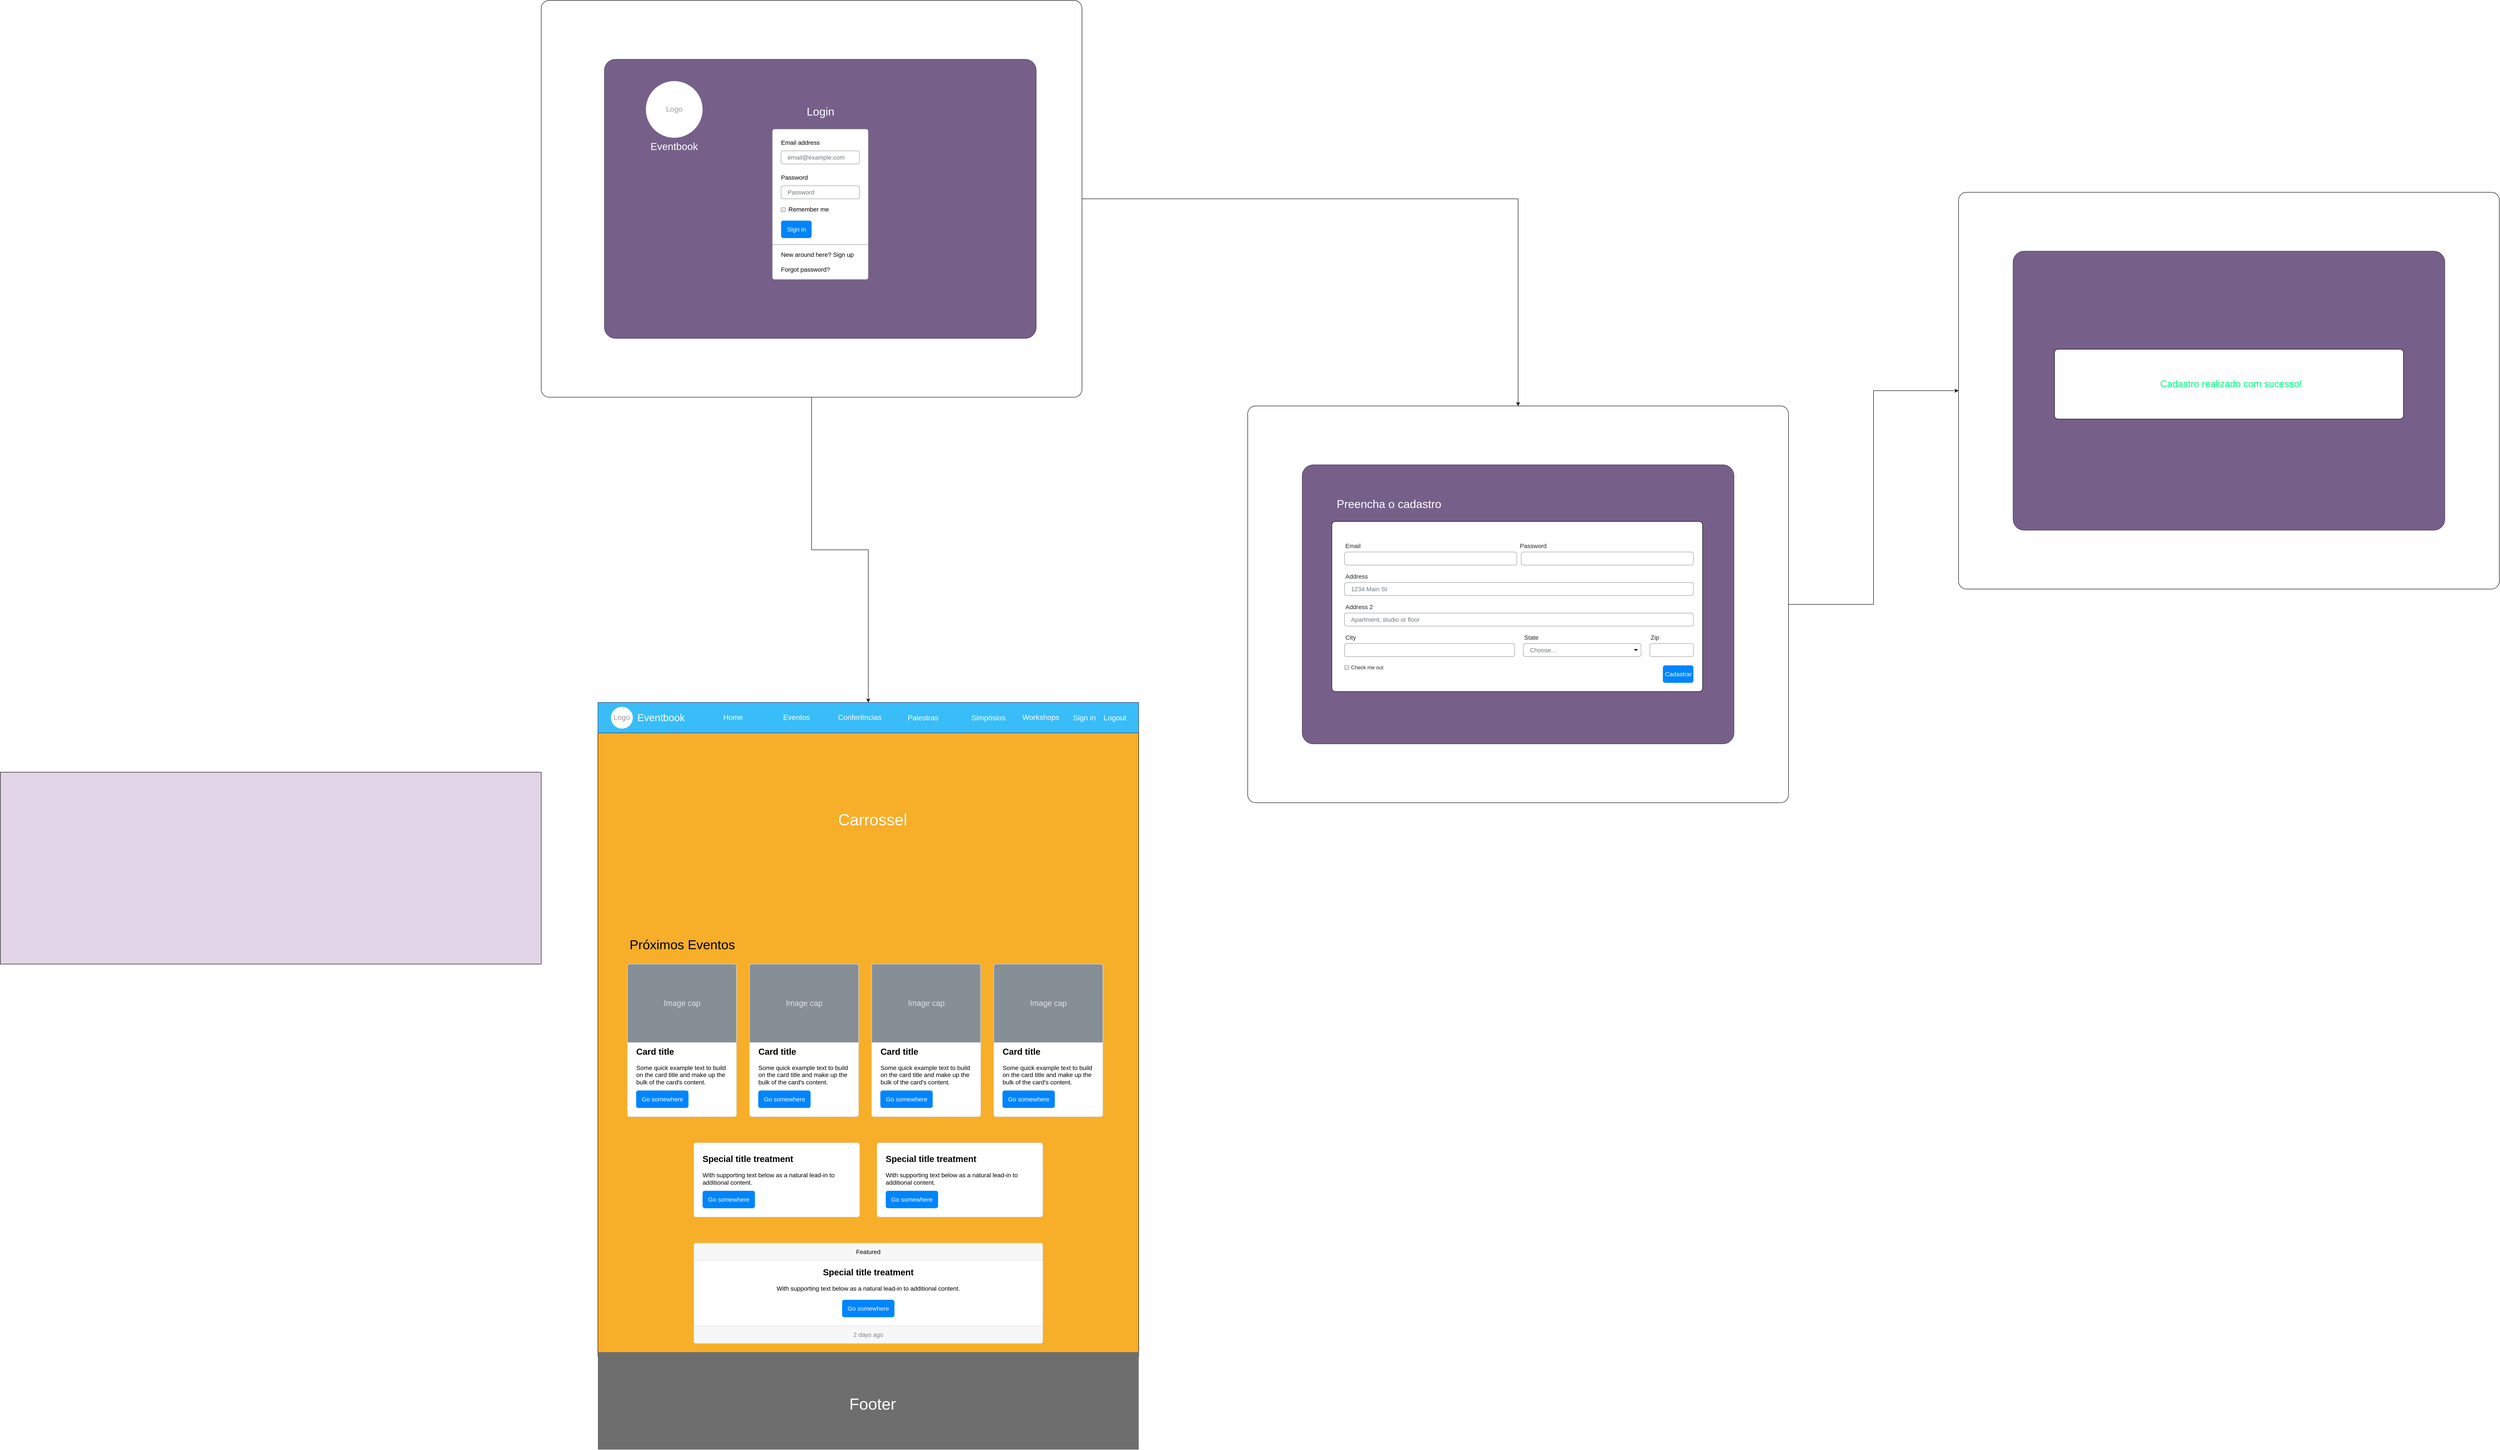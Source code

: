 <mxfile version="13.6.6" type="github"><diagram name="Page-1" id="c9db0220-8083-56f3-ca83-edcdcd058819"><mxGraphModel dx="2975" dy="2793.5" grid="1" gridSize="10" guides="1" tooltips="1" connect="1" arrows="1" fold="1" page="1" pageScale="1.5" pageWidth="826" pageHeight="1169" background="#ffffff" math="0" shadow="0"><root><mxCell id="0" style=";html=1;"/><mxCell id="1" style=";html=1;" parent="0"/><mxCell id="NKXI5M5k-VEo9D9QixPS-120" style="edgeStyle=orthogonalEdgeStyle;rounded=0;orthogonalLoop=1;jettySize=auto;html=1;exitX=1;exitY=0.5;exitDx=0;exitDy=0;fontFamily=Helvetica;fontSize=22;fontColor=#00FF80;" parent="1" source="NKXI5M5k-VEo9D9QixPS-78" target="NKXI5M5k-VEo9D9QixPS-93" edge="1"><mxGeometry relative="1" as="geometry"/></mxCell><mxCell id="NKXI5M5k-VEo9D9QixPS-119" style="edgeStyle=orthogonalEdgeStyle;rounded=0;orthogonalLoop=1;jettySize=auto;html=1;exitX=1;exitY=0.5;exitDx=0;exitDy=0;fontFamily=Helvetica;fontSize=22;fontColor=#00FF80;" parent="1" source="NKXI5M5k-VEo9D9QixPS-48" target="NKXI5M5k-VEo9D9QixPS-78" edge="1"><mxGeometry relative="1" as="geometry"/></mxCell><mxCell id="NKXI5M5k-VEo9D9QixPS-121" style="edgeStyle=orthogonalEdgeStyle;rounded=0;orthogonalLoop=1;jettySize=auto;html=1;exitX=0.5;exitY=1;exitDx=0;exitDy=0;entryX=0.5;entryY=0;entryDx=0;entryDy=0;fontFamily=Helvetica;fontSize=22;fontColor=#00FF80;" parent="1" source="NKXI5M5k-VEo9D9QixPS-48" target="NKXI5M5k-VEo9D9QixPS-1" edge="1"><mxGeometry relative="1" as="geometry"/></mxCell><mxCell id="NKXI5M5k-VEo9D9QixPS-132" value="" style="group" parent="1" vertex="1" connectable="0"><mxGeometry x="3330" y="-1250" width="1240" height="950" as="geometry"/></mxCell><mxCell id="NKXI5M5k-VEo9D9QixPS-93" value="" style="rounded=1;whiteSpace=wrap;html=1;fontFamily=Helvetica;fontSize=17;fontColor=#999999;arcSize=2;" parent="NKXI5M5k-VEo9D9QixPS-132" vertex="1"><mxGeometry width="1240" height="910" as="geometry"/></mxCell><mxCell id="NKXI5M5k-VEo9D9QixPS-131" value="" style="group" parent="NKXI5M5k-VEo9D9QixPS-132" vertex="1" connectable="0"><mxGeometry x="125" y="135" width="990" height="815" as="geometry"/></mxCell><mxCell id="NKXI5M5k-VEo9D9QixPS-95" value="" style="rounded=1;whiteSpace=wrap;html=1;fillColor=#76608a;strokeColor=#432D57;fontColor=#ffffff;spacing=2;arcSize=4;" parent="NKXI5M5k-VEo9D9QixPS-131" vertex="1"><mxGeometry width="990" height="640" as="geometry"/></mxCell><mxCell id="NKXI5M5k-VEo9D9QixPS-115" value="Preencha o cadastro" style="text;html=1;strokeColor=none;fillColor=none;align=center;verticalAlign=middle;whiteSpace=wrap;rounded=0;fontFamily=Helvetica;fontSize=22;fontColor=#FFFFFF;" parent="NKXI5M5k-VEo9D9QixPS-131" vertex="1"><mxGeometry x="53" y="795" width="170" height="20" as="geometry"/></mxCell><mxCell id="NKXI5M5k-VEo9D9QixPS-118" value="&lt;font style=&quot;font-size: 22px&quot;&gt;Cadastro realizado com sucesso!&lt;/font&gt;" style="html=1;shadow=0;dashed=0;shape=mxgraph.bootstrap.rrect;rSize=8;strokeWidth=1;fillColor=#FEFEFE;whiteSpace=wrap;align=center;verticalAlign=middle;spacingLeft=10;rounded=1;fontSize=22;fontColor=#00FF80;" parent="NKXI5M5k-VEo9D9QixPS-131" vertex="1"><mxGeometry x="95" y="225" width="800" height="160" as="geometry"/></mxCell><mxCell id="NKXI5M5k-VEo9D9QixPS-135" value="" style="group" parent="1" vertex="1" connectable="0"><mxGeometry x="1700" y="-760" width="1240" height="910" as="geometry"/></mxCell><mxCell id="NKXI5M5k-VEo9D9QixPS-78" value="" style="rounded=1;whiteSpace=wrap;html=1;fontFamily=Helvetica;fontSize=17;fontColor=#999999;arcSize=2;" parent="NKXI5M5k-VEo9D9QixPS-135" vertex="1"><mxGeometry width="1240" height="910" as="geometry"/></mxCell><mxCell id="NKXI5M5k-VEo9D9QixPS-134" value="" style="group" parent="NKXI5M5k-VEo9D9QixPS-135" vertex="1" connectable="0"><mxGeometry x="125" y="135" width="990" height="640" as="geometry"/></mxCell><mxCell id="NKXI5M5k-VEo9D9QixPS-133" value="" style="group" parent="NKXI5M5k-VEo9D9QixPS-134" vertex="1" connectable="0"><mxGeometry width="990" height="640" as="geometry"/></mxCell><mxCell id="NKXI5M5k-VEo9D9QixPS-84" value="" style="group" parent="NKXI5M5k-VEo9D9QixPS-133" vertex="1" connectable="0"><mxGeometry width="990" height="640" as="geometry"/></mxCell><mxCell id="NKXI5M5k-VEo9D9QixPS-77" value="" style="rounded=1;whiteSpace=wrap;html=1;fillColor=#76608a;strokeColor=#432D57;fontColor=#ffffff;spacing=2;arcSize=4;" parent="NKXI5M5k-VEo9D9QixPS-84" vertex="1"><mxGeometry width="990" height="640" as="geometry"/></mxCell><mxCell id="NKXI5M5k-VEo9D9QixPS-80" value="" style="group" parent="NKXI5M5k-VEo9D9QixPS-84" vertex="1" connectable="0"><mxGeometry x="68" y="130" width="850" height="390" as="geometry"/></mxCell><mxCell id="NKXI5M5k-VEo9D9QixPS-79" value="" style="rounded=1;whiteSpace=wrap;html=1;fontFamily=Helvetica;fontSize=17;fontColor=#FFFFFF;arcSize=2;" parent="NKXI5M5k-VEo9D9QixPS-80" vertex="1"><mxGeometry width="850" height="390" as="geometry"/></mxCell><mxCell id="NKXI5M5k-VEo9D9QixPS-60" value="Email" style="fillColor=none;strokeColor=none;align=left;fontSize=14;fontColor=#212529;rounded=1;" parent="NKXI5M5k-VEo9D9QixPS-80" vertex="1"><mxGeometry x="29" y="40" width="400" height="30" as="geometry"/></mxCell><mxCell id="NKXI5M5k-VEo9D9QixPS-61" value="" style="html=1;shadow=0;dashed=0;shape=mxgraph.bootstrap.rrect;rSize=5;fillColor=none;strokeColor=#999999;align=left;spacing=15;fontSize=14;fontColor=#6C767D;rounded=1;" parent="NKXI5M5k-VEo9D9QixPS-80" vertex="1"><mxGeometry x="29" y="70" width="395" height="30" as="geometry"/></mxCell><mxCell id="NKXI5M5k-VEo9D9QixPS-62" value="Password" style="fillColor=none;strokeColor=none;align=left;fontSize=14;fontColor=#212529;rounded=1;" parent="NKXI5M5k-VEo9D9QixPS-80" vertex="1"><mxGeometry x="429" y="40" width="400" height="30" as="geometry"/></mxCell><mxCell id="NKXI5M5k-VEo9D9QixPS-63" value="" style="html=1;shadow=0;dashed=0;shape=mxgraph.bootstrap.rrect;rSize=5;fillColor=none;strokeColor=#999999;align=left;spacing=15;fontSize=14;fontColor=#6C767D;rounded=1;" parent="NKXI5M5k-VEo9D9QixPS-80" vertex="1"><mxGeometry x="434" y="70" width="395" height="30" as="geometry"/></mxCell><mxCell id="NKXI5M5k-VEo9D9QixPS-64" value="Address" style="fillColor=none;strokeColor=none;align=left;fontSize=14;fontColor=#212529;rounded=1;" parent="NKXI5M5k-VEo9D9QixPS-80" vertex="1"><mxGeometry x="29" y="110" width="390" height="30" as="geometry"/></mxCell><mxCell id="NKXI5M5k-VEo9D9QixPS-65" value="1234 Main St" style="html=1;shadow=0;dashed=0;shape=mxgraph.bootstrap.rrect;rSize=5;fillColor=none;strokeColor=#999999;align=left;spacing=15;fontSize=14;fontColor=#6C767D;rounded=1;" parent="NKXI5M5k-VEo9D9QixPS-80" vertex="1"><mxGeometry x="29" y="140" width="800" height="30" as="geometry"/></mxCell><mxCell id="NKXI5M5k-VEo9D9QixPS-66" value="Address 2" style="fillColor=none;strokeColor=none;align=left;fontSize=14;fontColor=#212529;rounded=1;" parent="NKXI5M5k-VEo9D9QixPS-80" vertex="1"><mxGeometry x="29" y="180" width="390" height="30" as="geometry"/></mxCell><mxCell id="NKXI5M5k-VEo9D9QixPS-67" value="Apartment, studio or floor" style="html=1;shadow=0;dashed=0;shape=mxgraph.bootstrap.rrect;rSize=5;fillColor=none;strokeColor=#999999;align=left;spacing=15;fontSize=14;fontColor=#6C767D;rounded=1;" parent="NKXI5M5k-VEo9D9QixPS-80" vertex="1"><mxGeometry x="29" y="210" width="800" height="30" as="geometry"/></mxCell><mxCell id="NKXI5M5k-VEo9D9QixPS-68" value="City" style="fillColor=none;strokeColor=none;align=left;fontSize=14;fontColor=#212529;rounded=1;" parent="NKXI5M5k-VEo9D9QixPS-80" vertex="1"><mxGeometry x="29" y="250" width="390" height="30" as="geometry"/></mxCell><mxCell id="NKXI5M5k-VEo9D9QixPS-69" value="" style="html=1;shadow=0;dashed=0;shape=mxgraph.bootstrap.rrect;rSize=5;fillColor=none;strokeColor=#999999;align=left;spacing=15;fontSize=14;fontColor=#6C767D;rounded=1;" parent="NKXI5M5k-VEo9D9QixPS-80" vertex="1"><mxGeometry x="29" y="280" width="390" height="30" as="geometry"/></mxCell><mxCell id="NKXI5M5k-VEo9D9QixPS-70" value="State" style="fillColor=none;strokeColor=none;align=left;fontSize=14;fontColor=#212529;rounded=1;" parent="NKXI5M5k-VEo9D9QixPS-80" vertex="1"><mxGeometry x="439" y="250" width="220" height="30" as="geometry"/></mxCell><mxCell id="NKXI5M5k-VEo9D9QixPS-71" value="Choose..." style="html=1;shadow=0;dashed=0;shape=mxgraph.bootstrap.rrect;rSize=5;fillColor=none;strokeColor=#999999;align=left;spacing=15;fontSize=14;fontColor=#6C767D;rounded=1;" parent="NKXI5M5k-VEo9D9QixPS-80" vertex="1"><mxGeometry x="439" y="280" width="270" height="30" as="geometry"/></mxCell><mxCell id="NKXI5M5k-VEo9D9QixPS-72" value="" style="shape=triangle;direction=south;fillColor=#212529;strokeColor=none;perimeter=none;" parent="NKXI5M5k-VEo9D9QixPS-71" vertex="1"><mxGeometry x="1" y="0.5" width="10" height="5" relative="1" as="geometry"><mxPoint x="-17" y="-2.5" as="offset"/></mxGeometry></mxCell><mxCell id="NKXI5M5k-VEo9D9QixPS-73" value="Zip" style="fillColor=none;strokeColor=none;align=left;fontSize=14;fontColor=#212529;rounded=1;" parent="NKXI5M5k-VEo9D9QixPS-80" vertex="1"><mxGeometry x="729" y="250" width="100" height="30" as="geometry"/></mxCell><mxCell id="NKXI5M5k-VEo9D9QixPS-74" value="" style="html=1;shadow=0;dashed=0;shape=mxgraph.bootstrap.rrect;rSize=5;fillColor=none;strokeColor=#999999;align=left;spacing=15;fontSize=14;fontColor=#6C767D;rounded=1;" parent="NKXI5M5k-VEo9D9QixPS-80" vertex="1"><mxGeometry x="729" y="280" width="100" height="30" as="geometry"/></mxCell><mxCell id="NKXI5M5k-VEo9D9QixPS-75" value="Check me out" style="html=1;shadow=0;dashed=0;shape=mxgraph.bootstrap.checkbox2;labelPosition=right;verticalLabelPosition=middle;align=left;verticalAlign=middle;gradientColor=#DEDEDE;fillColor=#EDEDED;checked=0;spacing=5;strokeColor=#999999;fontColor=#212529;checkedFill=#0085FC;checkedStroke=#ffffff;rounded=1;" parent="NKXI5M5k-VEo9D9QixPS-80" vertex="1"><mxGeometry x="29" y="330" width="10" height="10" as="geometry"/></mxCell><mxCell id="NKXI5M5k-VEo9D9QixPS-76" value="Cadastrar" style="html=1;shadow=0;dashed=0;shape=mxgraph.bootstrap.rrect;rSize=5;fillColor=#0085FC;strokeColor=none;align=center;fontSize=14;fontColor=#FFFFFF;rounded=1;" parent="NKXI5M5k-VEo9D9QixPS-80" vertex="1"><mxGeometry x="759" y="330" width="70" height="40" as="geometry"/></mxCell><mxCell id="NKXI5M5k-VEo9D9QixPS-82" value="&lt;font style=&quot;font-size: 26px&quot;&gt;Preencha o cadastro&lt;/font&gt;" style="text;html=1;strokeColor=none;fillColor=none;align=center;verticalAlign=middle;whiteSpace=wrap;rounded=0;fontFamily=Helvetica;fontSize=22;fontColor=#FFFFFF;" parent="NKXI5M5k-VEo9D9QixPS-84" vertex="1"><mxGeometry x="68" y="80" width="262" height="20" as="geometry"/></mxCell><mxCell id="NKXI5M5k-VEo9D9QixPS-136" value="" style="group" parent="1" vertex="1" connectable="0"><mxGeometry y="-975" width="1240" height="910" as="geometry"/></mxCell><mxCell id="NKXI5M5k-VEo9D9QixPS-137" value="" style="group" parent="NKXI5M5k-VEo9D9QixPS-136" vertex="1" connectable="0"><mxGeometry x="80" y="-715" width="1240" height="910" as="geometry"/></mxCell><mxCell id="NKXI5M5k-VEo9D9QixPS-48" value="" style="rounded=1;whiteSpace=wrap;html=1;fontFamily=Helvetica;fontSize=17;fontColor=#999999;arcSize=2;" parent="NKXI5M5k-VEo9D9QixPS-137" vertex="1"><mxGeometry width="1240" height="910" as="geometry"/></mxCell><mxCell id="NKXI5M5k-VEo9D9QixPS-83" value="" style="group" parent="NKXI5M5k-VEo9D9QixPS-137" vertex="1" connectable="0"><mxGeometry x="145" y="135" width="990" height="640" as="geometry"/></mxCell><mxCell id="NKXI5M5k-VEo9D9QixPS-43" value="" style="rounded=1;whiteSpace=wrap;html=1;fillColor=#76608a;strokeColor=#432D57;fontColor=#ffffff;spacing=2;arcSize=4;" parent="NKXI5M5k-VEo9D9QixPS-83" vertex="1"><mxGeometry width="990" height="640" as="geometry"/></mxCell><mxCell id="NKXI5M5k-VEo9D9QixPS-33" value="" style="html=1;shadow=0;dashed=0;shape=mxgraph.bootstrap.rrect;rSize=5;fillColor=#ffffff;strokeColor=#999999;" parent="NKXI5M5k-VEo9D9QixPS-83" vertex="1"><mxGeometry x="385" y="160" width="220" height="345" as="geometry"/></mxCell><mxCell id="NKXI5M5k-VEo9D9QixPS-34" value="Email address" style="fillColor=none;strokeColor=none;align=left;spacing=20;fontSize=14;" parent="NKXI5M5k-VEo9D9QixPS-33" vertex="1"><mxGeometry width="220" height="40" relative="1" as="geometry"><mxPoint y="10" as="offset"/></mxGeometry></mxCell><mxCell id="NKXI5M5k-VEo9D9QixPS-35" value="email@example.com" style="html=1;shadow=0;dashed=0;shape=mxgraph.bootstrap.rrect;rSize=5;fillColor=none;strokeColor=#999999;align=left;spacing=15;fontSize=14;fontColor=#6C767D;" parent="NKXI5M5k-VEo9D9QixPS-33" vertex="1"><mxGeometry width="180" height="30" relative="1" as="geometry"><mxPoint x="20" y="50" as="offset"/></mxGeometry></mxCell><mxCell id="NKXI5M5k-VEo9D9QixPS-36" value="Password" style="fillColor=none;strokeColor=none;align=left;spacing=20;fontSize=14;" parent="NKXI5M5k-VEo9D9QixPS-33" vertex="1"><mxGeometry width="220" height="40" relative="1" as="geometry"><mxPoint y="90" as="offset"/></mxGeometry></mxCell><mxCell id="NKXI5M5k-VEo9D9QixPS-37" value="Password" style="html=1;shadow=0;dashed=0;shape=mxgraph.bootstrap.rrect;rSize=5;fillColor=none;strokeColor=#999999;align=left;spacing=15;fontSize=14;fontColor=#6C767D;" parent="NKXI5M5k-VEo9D9QixPS-33" vertex="1"><mxGeometry width="180" height="30" relative="1" as="geometry"><mxPoint x="20" y="130" as="offset"/></mxGeometry></mxCell><mxCell id="NKXI5M5k-VEo9D9QixPS-38" value="Remember me" style="html=1;shadow=0;dashed=0;shape=mxgraph.bootstrap.rrect;rSize=2;fillColor=#EDEDED;strokeColor=#999999;align=left;fontSize=14;fontColor=#000000;labelPosition=right;verticalLabelPosition=middle;verticalAlign=middle;spacingLeft=5;spacingTop=-2;gradientColor=#DEDEDE;" parent="NKXI5M5k-VEo9D9QixPS-33" vertex="1"><mxGeometry width="10" height="10" relative="1" as="geometry"><mxPoint x="20" y="180" as="offset"/></mxGeometry></mxCell><mxCell id="NKXI5M5k-VEo9D9QixPS-39" value="Sign in" style="html=1;shadow=0;dashed=0;shape=mxgraph.bootstrap.rrect;rSize=5;fillColor=#0085FC;strokeColor=none;align=center;fontSize=14;fontColor=#FFFFFF;" parent="NKXI5M5k-VEo9D9QixPS-33" vertex="1"><mxGeometry width="70" height="40" relative="1" as="geometry"><mxPoint x="20" y="210" as="offset"/></mxGeometry></mxCell><mxCell id="NKXI5M5k-VEo9D9QixPS-40" value="" style="shape=line;strokeColor=#999999;perimeter=none;resizeWidth=1;" parent="NKXI5M5k-VEo9D9QixPS-33" vertex="1"><mxGeometry width="220" height="10" relative="1" as="geometry"><mxPoint y="260" as="offset"/></mxGeometry></mxCell><mxCell id="NKXI5M5k-VEo9D9QixPS-41" value="New around here? Sign up&lt;br&gt;&lt;br&gt;Forgot password?" style="html=1;fillColor=none;strokeColor=none;align=left;spacing=20;fontSize=14;" parent="NKXI5M5k-VEo9D9QixPS-33" vertex="1"><mxGeometry width="220" height="60" relative="1" as="geometry"><mxPoint y="275" as="offset"/></mxGeometry></mxCell><mxCell id="NKXI5M5k-VEo9D9QixPS-42" value="&lt;font style=&quot;font-size: 26px&quot;&gt;Login&lt;/font&gt;" style="text;html=1;align=center;verticalAlign=middle;resizable=0;points=[];autosize=1;fontColor=#FFFFFF;" parent="NKXI5M5k-VEo9D9QixPS-83" vertex="1"><mxGeometry x="455" y="110" width="80" height="20" as="geometry"/></mxCell><mxCell id="NKXI5M5k-VEo9D9QixPS-44" value="&lt;font style=&quot;font-size: 23px&quot;&gt;Eventbook&lt;/font&gt;" style="text;html=1;strokeColor=none;fillColor=none;align=center;verticalAlign=middle;whiteSpace=wrap;rounded=0;fontColor=#FFFFFF;fontFamily=Helvetica;" parent="NKXI5M5k-VEo9D9QixPS-83" vertex="1"><mxGeometry x="95" y="190" width="130" height="20" as="geometry"/></mxCell><mxCell id="NKXI5M5k-VEo9D9QixPS-50" value="" style="group" parent="NKXI5M5k-VEo9D9QixPS-83" vertex="1" connectable="0"><mxGeometry x="95" y="50" width="130" height="130" as="geometry"/></mxCell><mxCell id="NKXI5M5k-VEo9D9QixPS-45" value="" style="ellipse;whiteSpace=wrap;html=1;aspect=fixed;rounded=1;fontFamily=Helvetica;fontColor=#FFFFFF;strokeColor=none;" parent="NKXI5M5k-VEo9D9QixPS-50" vertex="1"><mxGeometry width="130" height="130" as="geometry"/></mxCell><mxCell id="NKXI5M5k-VEo9D9QixPS-46" value="Logo" style="text;html=1;strokeColor=none;fillColor=none;align=center;verticalAlign=middle;whiteSpace=wrap;rounded=0;fontFamily=Helvetica;fontColor=#999999;fontSize=17;" parent="NKXI5M5k-VEo9D9QixPS-50" vertex="1"><mxGeometry x="45" y="55" width="40" height="20" as="geometry"/></mxCell><mxCell id="NKXI5M5k-VEo9D9QixPS-138" value="" style="group" parent="1" vertex="1" connectable="0"><mxGeometry x="210" y="-80" width="1240" height="1713.5" as="geometry"/></mxCell><mxCell id="NKXI5M5k-VEo9D9QixPS-85" value="'" style="group" parent="NKXI5M5k-VEo9D9QixPS-138" vertex="1" connectable="0"><mxGeometry width="1240" height="1500" as="geometry"/></mxCell><mxCell id="NKXI5M5k-VEo9D9QixPS-126" value="" style="rounded=0;whiteSpace=wrap;html=1;strokeColor=#000000;fontFamily=Helvetica;fontSize=37;fontColor=#FFFFFF;align=center;fillColor=#F7AE29;" parent="NKXI5M5k-VEo9D9QixPS-85" vertex="1"><mxGeometry y="70" width="1240" height="1430" as="geometry"/></mxCell><mxCell id="NKXI5M5k-VEo9D9QixPS-1" value="" style="rounded=0;whiteSpace=wrap;html=1;strokeColor=#432D57;fontColor=#ffffff;fillColor=#38BDF8;" parent="NKXI5M5k-VEo9D9QixPS-85" vertex="1"><mxGeometry width="1240" height="70" as="geometry"/></mxCell><mxCell id="NKXI5M5k-VEo9D9QixPS-14" value="" style="group" parent="NKXI5M5k-VEo9D9QixPS-85" vertex="1" connectable="0"><mxGeometry x="220" y="1010" width="800" height="460" as="geometry"/></mxCell><mxCell id="NKXI5M5k-VEo9D9QixPS-2" value="" style="html=1;shadow=0;dashed=0;shape=mxgraph.bootstrap.rrect;rSize=5;strokeColor=#DFDFDF;html=1;whiteSpace=wrap;fillColor=#FFFFFF;fontColor=#000000;" parent="NKXI5M5k-VEo9D9QixPS-14" vertex="1"><mxGeometry y="230" width="800" height="230" as="geometry"/></mxCell><mxCell id="NKXI5M5k-VEo9D9QixPS-3" value="Featured" style="html=1;shadow=0;dashed=0;shape=mxgraph.bootstrap.topButton;strokeColor=inherit;fillColor=#F7F7F7;rSize=5;perimeter=none;whiteSpace=wrap;resizeWidth=1;align=center;spacing=20;fontSize=14;" parent="NKXI5M5k-VEo9D9QixPS-2" vertex="1"><mxGeometry width="800" height="40" relative="1" as="geometry"/></mxCell><mxCell id="NKXI5M5k-VEo9D9QixPS-4" value="&lt;b&gt;&lt;font style=&quot;font-size: 20px&quot;&gt;Special title treatment&lt;/font&gt;&lt;/b&gt;&lt;br style=&quot;font-size: 14px&quot;&gt;&lt;br style=&quot;font-size: 14px&quot;&gt;With supporting text below as a natural lead-in to additional content." style="perimeter=none;html=1;whiteSpace=wrap;fillColor=none;strokeColor=none;resizeWidth=1;verticalAlign=top;align=center;spacing=20;spacingTop=-10;fontSize=14;" parent="NKXI5M5k-VEo9D9QixPS-2" vertex="1"><mxGeometry width="800" height="120" relative="1" as="geometry"><mxPoint y="40" as="offset"/></mxGeometry></mxCell><mxCell id="NKXI5M5k-VEo9D9QixPS-5" value="Go somewhere" style="html=1;shadow=0;dashed=0;shape=mxgraph.bootstrap.rrect;rSize=5;perimeter=none;whiteSpace=wrap;align=center;fillColor=#0085FC;strokeColor=none;fontColor=#ffffff;resizeWidth=1;fontSize=14;" parent="NKXI5M5k-VEo9D9QixPS-2" vertex="1"><mxGeometry x="0.5" y="1" width="120" height="40" relative="1" as="geometry"><mxPoint x="-60" y="-100" as="offset"/></mxGeometry></mxCell><mxCell id="NKXI5M5k-VEo9D9QixPS-6" value="2 days ago" style="html=1;shadow=0;dashed=0;shape=mxgraph.bootstrap.bottomButton;strokeColor=inherit;fillColor=#F7F7F7;rSize=5;perimeter=none;whiteSpace=wrap;resizeWidth=1;align=center;spacing=20;fontSize=14;fontColor=#818181;" parent="NKXI5M5k-VEo9D9QixPS-2" vertex="1"><mxGeometry y="1" width="800" height="40" relative="1" as="geometry"><mxPoint y="-40" as="offset"/></mxGeometry></mxCell><mxCell id="NKXI5M5k-VEo9D9QixPS-7" value="&lt;b&gt;&lt;font style=&quot;font-size: 20px&quot;&gt;Special title treatment&lt;/font&gt;&lt;/b&gt;&lt;br style=&quot;font-size: 14px&quot;&gt;&lt;br style=&quot;font-size: 14px&quot;&gt;With supporting text below as a natural lead-in to additional content." style="html=1;shadow=0;dashed=0;shape=mxgraph.bootstrap.rrect;rSize=5;strokeColor=#DFDFDF;html=1;whiteSpace=wrap;fillColor=#FFFFFF;fontColor=#000000;align=left;verticalAlign=top;spacing=20;fontSize=14;" parent="NKXI5M5k-VEo9D9QixPS-14" vertex="1"><mxGeometry width="380" height="170" as="geometry"/></mxCell><mxCell id="NKXI5M5k-VEo9D9QixPS-8" value="Go somewhere" style="html=1;shadow=0;dashed=0;shape=mxgraph.bootstrap.rrect;rSize=5;perimeter=none;whiteSpace=wrap;fillColor=#0085FC;strokeColor=none;fontColor=#ffffff;resizeWidth=1;fontSize=14;" parent="NKXI5M5k-VEo9D9QixPS-7" vertex="1"><mxGeometry y="1" width="120" height="40" relative="1" as="geometry"><mxPoint x="20" y="-60" as="offset"/></mxGeometry></mxCell><mxCell id="NKXI5M5k-VEo9D9QixPS-9" value="&lt;b&gt;&lt;font style=&quot;font-size: 20px&quot;&gt;Special title treatment&lt;/font&gt;&lt;/b&gt;&lt;br style=&quot;font-size: 14px&quot;&gt;&lt;br style=&quot;font-size: 14px&quot;&gt;With supporting text below as a natural lead-in to additional content." style="html=1;shadow=0;dashed=0;shape=mxgraph.bootstrap.rrect;rSize=5;strokeColor=#DFDFDF;html=1;whiteSpace=wrap;fillColor=#FFFFFF;fontColor=#000000;align=left;verticalAlign=top;spacing=20;fontSize=14;" parent="NKXI5M5k-VEo9D9QixPS-14" vertex="1"><mxGeometry x="420" width="380" height="170" as="geometry"/></mxCell><mxCell id="NKXI5M5k-VEo9D9QixPS-10" value="Go somewhere" style="html=1;shadow=0;dashed=0;shape=mxgraph.bootstrap.rrect;rSize=5;perimeter=none;whiteSpace=wrap;fillColor=#0085FC;strokeColor=none;fontColor=#ffffff;resizeWidth=1;fontSize=14;" parent="NKXI5M5k-VEo9D9QixPS-9" vertex="1"><mxGeometry y="1" width="120" height="40" relative="1" as="geometry"><mxPoint x="20" y="-60" as="offset"/></mxGeometry></mxCell><mxCell id="NKXI5M5k-VEo9D9QixPS-49" value="&lt;font style=&quot;font-size: 23px&quot;&gt;Eventbook&lt;/font&gt;" style="text;html=1;strokeColor=none;fillColor=none;align=center;verticalAlign=middle;whiteSpace=wrap;rounded=0;fontColor=#FFFFFF;fontFamily=Helvetica;" parent="NKXI5M5k-VEo9D9QixPS-85" vertex="1"><mxGeometry x="80" y="25" width="130" height="20" as="geometry"/></mxCell><mxCell id="NKXI5M5k-VEo9D9QixPS-51" value="" style="group" parent="NKXI5M5k-VEo9D9QixPS-85" vertex="1" connectable="0"><mxGeometry x="30" y="50" width="50" height="50" as="geometry"/></mxCell><mxCell id="NKXI5M5k-VEo9D9QixPS-52" value="" style="ellipse;whiteSpace=wrap;html=1;aspect=fixed;rounded=1;fontFamily=Helvetica;fontColor=#FFFFFF;strokeColor=none;" parent="NKXI5M5k-VEo9D9QixPS-51" vertex="1"><mxGeometry y="-40" width="50" height="50" as="geometry"/></mxCell><mxCell id="NKXI5M5k-VEo9D9QixPS-53" value="Logo" style="text;html=1;strokeColor=none;fillColor=none;align=center;verticalAlign=middle;whiteSpace=wrap;rounded=0;fontFamily=Helvetica;fontColor=#999999;fontSize=17;" parent="NKXI5M5k-VEo9D9QixPS-85" vertex="1"><mxGeometry x="47.308" y="31.154" width="15.385" height="7.692" as="geometry"/></mxCell><mxCell id="NKXI5M5k-VEo9D9QixPS-54" value="Home" style="text;html=1;strokeColor=none;fillColor=none;align=center;verticalAlign=middle;whiteSpace=wrap;rounded=0;fontFamily=Helvetica;fontSize=17;fontColor=#FFFFFF;" parent="NKXI5M5k-VEo9D9QixPS-85" vertex="1"><mxGeometry x="290" y="25" width="40" height="20" as="geometry"/></mxCell><mxCell id="NKXI5M5k-VEo9D9QixPS-55" value="&lt;font style=&quot;font-size: 17px&quot;&gt;Eventos&lt;/font&gt;" style="text;html=1;align=center;verticalAlign=middle;resizable=0;points=[];autosize=1;fontColor=#FFFFFF;fontSize=17;" parent="NKXI5M5k-VEo9D9QixPS-85" vertex="1"><mxGeometry x="415" y="20" width="80" height="30" as="geometry"/></mxCell><mxCell id="NKXI5M5k-VEo9D9QixPS-56" value="&lt;font style=&quot;font-size: 17px&quot;&gt;Conferências&lt;/font&gt;" style="text;html=1;align=center;verticalAlign=middle;resizable=0;points=[];autosize=1;fontColor=#FFFFFF;fontSize=17;" parent="NKXI5M5k-VEo9D9QixPS-85" vertex="1"><mxGeometry x="540" y="20" width="120" height="30" as="geometry"/></mxCell><mxCell id="NKXI5M5k-VEo9D9QixPS-57" value="&lt;font style=&quot;font-size: 17px&quot;&gt;Palestras&lt;/font&gt;" style="text;html=1;align=center;verticalAlign=middle;resizable=0;points=[];autosize=1;fontColor=#FFFFFF;fontSize=17;" parent="NKXI5M5k-VEo9D9QixPS-85" vertex="1"><mxGeometry x="700" y="21" width="90" height="30" as="geometry"/></mxCell><mxCell id="NKXI5M5k-VEo9D9QixPS-58" value="&lt;font style=&quot;font-size: 17px&quot;&gt;Sign in&lt;/font&gt;" style="text;html=1;align=center;verticalAlign=middle;resizable=0;points=[];autosize=1;fontColor=#FFFFFF;fontSize=17;" parent="NKXI5M5k-VEo9D9QixPS-85" vertex="1"><mxGeometry x="1080" y="21" width="70" height="30" as="geometry"/></mxCell><mxCell id="NKXI5M5k-VEo9D9QixPS-59" value="&lt;font style=&quot;font-size: 17px&quot;&gt;Logout&lt;/font&gt;" style="text;html=1;align=center;verticalAlign=middle;resizable=0;points=[];autosize=1;fontColor=#FFFFFF;fontSize=17;" parent="NKXI5M5k-VEo9D9QixPS-85" vertex="1"><mxGeometry x="1150" y="21" width="70" height="30" as="geometry"/></mxCell><mxCell id="NKXI5M5k-VEo9D9QixPS-11" value="&lt;b&gt;&lt;font style=&quot;font-size: 20px&quot;&gt;Card title&lt;/font&gt;&lt;/b&gt;&lt;br style=&quot;font-size: 14px&quot;&gt;&lt;br style=&quot;font-size: 14px&quot;&gt;Some quick example text to build on the card title and make up the bulk of the card's content." style="html=1;shadow=0;dashed=0;shape=mxgraph.bootstrap.rrect;rSize=5;strokeColor=#DFDFDF;html=1;whiteSpace=wrap;fillColor=#ffffff;fontColor=#000000;verticalAlign=bottom;align=left;spacing=20;spacingBottom=50;fontSize=14;aspect=fixed;" parent="NKXI5M5k-VEo9D9QixPS-85" vertex="1"><mxGeometry x="67.69" y="600" width="250" height="350" as="geometry"/></mxCell><mxCell id="NKXI5M5k-VEo9D9QixPS-12" value="Image cap" style="html=1;shadow=0;dashed=0;shape=mxgraph.bootstrap.topButton;rSize=5;perimeter=none;whiteSpace=wrap;fillColor=#868E96;strokeColor=#DFDFDF;fontColor=#DEE2E6;resizeWidth=1;fontSize=18;" parent="NKXI5M5k-VEo9D9QixPS-11" vertex="1"><mxGeometry width="250" height="180" relative="1" as="geometry"/></mxCell><mxCell id="NKXI5M5k-VEo9D9QixPS-13" value="Go somewhere" style="html=1;shadow=0;dashed=0;shape=mxgraph.bootstrap.rrect;rSize=5;perimeter=none;whiteSpace=wrap;fillColor=#0085FC;strokeColor=none;fontColor=#ffffff;resizeWidth=1;fontSize=14;" parent="NKXI5M5k-VEo9D9QixPS-11" vertex="1"><mxGeometry y="1" width="120" height="40" relative="1" as="geometry"><mxPoint x="20" y="-60" as="offset"/></mxGeometry></mxCell><mxCell id="NKXI5M5k-VEo9D9QixPS-15" value="&lt;b&gt;&lt;font style=&quot;font-size: 20px&quot;&gt;Card title&lt;/font&gt;&lt;/b&gt;&lt;br style=&quot;font-size: 14px&quot;&gt;&lt;br style=&quot;font-size: 14px&quot;&gt;Some quick example text to build on the card title and make up the bulk of the card's content." style="html=1;shadow=0;dashed=0;shape=mxgraph.bootstrap.rrect;rSize=5;strokeColor=#DFDFDF;html=1;whiteSpace=wrap;fillColor=#ffffff;fontColor=#000000;verticalAlign=bottom;align=left;spacing=20;spacingBottom=50;fontSize=14;aspect=fixed;" parent="NKXI5M5k-VEo9D9QixPS-85" vertex="1"><mxGeometry x="347.69" y="600" width="250" height="350" as="geometry"/></mxCell><mxCell id="NKXI5M5k-VEo9D9QixPS-16" value="Image cap" style="html=1;shadow=0;dashed=0;shape=mxgraph.bootstrap.topButton;rSize=5;perimeter=none;whiteSpace=wrap;fillColor=#868E96;strokeColor=#DFDFDF;fontColor=#DEE2E6;resizeWidth=1;fontSize=18;" parent="NKXI5M5k-VEo9D9QixPS-15" vertex="1"><mxGeometry width="250" height="180" relative="1" as="geometry"/></mxCell><mxCell id="NKXI5M5k-VEo9D9QixPS-17" value="Go somewhere" style="html=1;shadow=0;dashed=0;shape=mxgraph.bootstrap.rrect;rSize=5;perimeter=none;whiteSpace=wrap;fillColor=#0085FC;strokeColor=none;fontColor=#ffffff;resizeWidth=1;fontSize=14;" parent="NKXI5M5k-VEo9D9QixPS-15" vertex="1"><mxGeometry y="1" width="120" height="40" relative="1" as="geometry"><mxPoint x="20" y="-60" as="offset"/></mxGeometry></mxCell><mxCell id="NKXI5M5k-VEo9D9QixPS-18" value="&lt;b&gt;&lt;font style=&quot;font-size: 20px&quot;&gt;Card title&lt;/font&gt;&lt;/b&gt;&lt;br style=&quot;font-size: 14px&quot;&gt;&lt;br style=&quot;font-size: 14px&quot;&gt;Some quick example text to build on the card title and make up the bulk of the card's content." style="html=1;shadow=0;dashed=0;shape=mxgraph.bootstrap.rrect;rSize=5;strokeColor=#DFDFDF;html=1;whiteSpace=wrap;fillColor=#ffffff;fontColor=#000000;verticalAlign=bottom;align=left;spacing=20;spacingBottom=50;fontSize=14;aspect=fixed;" parent="NKXI5M5k-VEo9D9QixPS-85" vertex="1"><mxGeometry x="627.69" y="600" width="250" height="350" as="geometry"/></mxCell><mxCell id="NKXI5M5k-VEo9D9QixPS-19" value="Image cap" style="html=1;shadow=0;dashed=0;shape=mxgraph.bootstrap.topButton;rSize=5;perimeter=none;whiteSpace=wrap;fillColor=#868E96;strokeColor=#DFDFDF;fontColor=#DEE2E6;resizeWidth=1;fontSize=18;" parent="NKXI5M5k-VEo9D9QixPS-18" vertex="1"><mxGeometry width="250" height="180" relative="1" as="geometry"/></mxCell><mxCell id="NKXI5M5k-VEo9D9QixPS-20" value="Go somewhere" style="html=1;shadow=0;dashed=0;shape=mxgraph.bootstrap.rrect;rSize=5;perimeter=none;whiteSpace=wrap;fillColor=#0085FC;strokeColor=none;fontColor=#ffffff;resizeWidth=1;fontSize=14;" parent="NKXI5M5k-VEo9D9QixPS-18" vertex="1"><mxGeometry y="1" width="120" height="40" relative="1" as="geometry"><mxPoint x="20" y="-60" as="offset"/></mxGeometry></mxCell><mxCell id="NKXI5M5k-VEo9D9QixPS-21" value="&lt;b&gt;&lt;font style=&quot;font-size: 20px&quot;&gt;Card title&lt;/font&gt;&lt;/b&gt;&lt;br style=&quot;font-size: 14px&quot;&gt;&lt;br style=&quot;font-size: 14px&quot;&gt;Some quick example text to build on the card title and make up the bulk of the card's content." style="html=1;shadow=0;dashed=0;shape=mxgraph.bootstrap.rrect;rSize=5;strokeColor=#DFDFDF;html=1;whiteSpace=wrap;fillColor=#ffffff;fontColor=#000000;verticalAlign=bottom;align=left;spacing=20;spacingBottom=50;fontSize=14;aspect=fixed;" parent="NKXI5M5k-VEo9D9QixPS-85" vertex="1"><mxGeometry x="907.69" y="600" width="250" height="350" as="geometry"/></mxCell><mxCell id="NKXI5M5k-VEo9D9QixPS-22" value="Image cap" style="html=1;shadow=0;dashed=0;shape=mxgraph.bootstrap.topButton;rSize=5;perimeter=none;whiteSpace=wrap;fillColor=#868E96;strokeColor=#DFDFDF;fontColor=#DEE2E6;resizeWidth=1;fontSize=18;" parent="NKXI5M5k-VEo9D9QixPS-21" vertex="1"><mxGeometry width="250" height="180" relative="1" as="geometry"/></mxCell><mxCell id="NKXI5M5k-VEo9D9QixPS-23" value="Go somewhere" style="html=1;shadow=0;dashed=0;shape=mxgraph.bootstrap.rrect;rSize=5;perimeter=none;whiteSpace=wrap;fillColor=#0085FC;strokeColor=none;fontColor=#ffffff;resizeWidth=1;fontSize=14;" parent="NKXI5M5k-VEo9D9QixPS-21" vertex="1"><mxGeometry y="1" width="120" height="40" relative="1" as="geometry"><mxPoint x="20" y="-60" as="offset"/></mxGeometry></mxCell><mxCell id="NKXI5M5k-VEo9D9QixPS-24" value="&lt;font style=&quot;font-size: 30px&quot;&gt;Próximos Eventos&lt;/font&gt;" style="text;html=1;align=center;verticalAlign=middle;resizable=0;points=[];autosize=1;" parent="NKXI5M5k-VEo9D9QixPS-85" vertex="1"><mxGeometry x="62.69" y="540" width="260" height="30" as="geometry"/></mxCell><mxCell id="NKXI5M5k-VEo9D9QixPS-129" value="&lt;font style=&quot;font-size: 17px&quot;&gt;Simpósios&lt;/font&gt;" style="text;html=1;align=center;verticalAlign=middle;resizable=0;points=[];autosize=1;fontColor=#FFFFFF;fontSize=17;" parent="NKXI5M5k-VEo9D9QixPS-85" vertex="1"><mxGeometry x="850" y="21" width="90" height="30" as="geometry"/></mxCell><mxCell id="NKXI5M5k-VEo9D9QixPS-130" value="&lt;font style=&quot;font-size: 17px&quot;&gt;Workshops&lt;/font&gt;" style="text;html=1;align=center;verticalAlign=middle;resizable=0;points=[];autosize=1;fontColor=#FFFFFF;fontSize=17;" parent="NKXI5M5k-VEo9D9QixPS-85" vertex="1"><mxGeometry x="965" y="20" width="100" height="30" as="geometry"/></mxCell><mxCell id="NKXI5M5k-VEo9D9QixPS-122" value="" style="rounded=0;whiteSpace=wrap;html=1;fontFamily=Helvetica;fontSize=22;fontColor=#00FF80;align=center;strokeColor=none;fillColor=#6e6e6e;" parent="NKXI5M5k-VEo9D9QixPS-138" vertex="1"><mxGeometry y="1490" width="1240" height="223.5" as="geometry"/></mxCell><mxCell id="NKXI5M5k-VEo9D9QixPS-123" value="Footer" style="text;html=1;strokeColor=none;fillColor=none;align=center;verticalAlign=middle;whiteSpace=wrap;rounded=0;fontFamily=Helvetica;fontSize=37;fontColor=#FFFFFF;" parent="NKXI5M5k-VEo9D9QixPS-138" vertex="1"><mxGeometry x="450" y="1600" width="360" height="20" as="geometry"/></mxCell><mxCell id="NKXI5M5k-VEo9D9QixPS-128" value="Carrossel" style="text;html=1;strokeColor=none;fillColor=none;align=center;verticalAlign=middle;whiteSpace=wrap;rounded=0;fontFamily=Helvetica;fontSize=37;fontColor=#FFFFFF;" parent="NKXI5M5k-VEo9D9QixPS-138" vertex="1"><mxGeometry x="610" y="260" width="40" height="20" as="geometry"/></mxCell><mxCell id="NKXI5M5k-VEo9D9QixPS-127" value="" style="rounded=0;whiteSpace=wrap;html=1;strokeColor=#000000;fontFamily=Helvetica;fontSize=37;fontColor=#FFFFFF;align=center;fillColor=#E1D5E7;" parent="1" vertex="1"><mxGeometry x="-1160" y="80" width="1240" height="440" as="geometry"/></mxCell></root></mxGraphModel></diagram></mxfile>